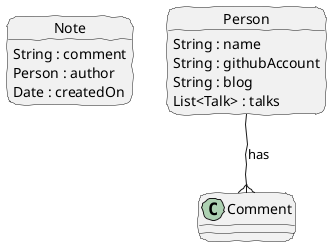 @startuml
hide footbox
skinparam roundcorner 20
skinparam handwritten true
skinparam backgroundcolor transparent

skinparam note {
  FontName Impact
}


object Note {
    String : comment
    Person : author
    Date : createdOn
}

object Person {
    String : name
    String : githubAccount
    String : blog
    List<Talk> : talks
}


Person --{ Comment : has
@enduml

